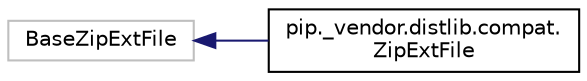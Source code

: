 digraph "Graphical Class Hierarchy"
{
 // LATEX_PDF_SIZE
  edge [fontname="Helvetica",fontsize="10",labelfontname="Helvetica",labelfontsize="10"];
  node [fontname="Helvetica",fontsize="10",shape=record];
  rankdir="LR";
  Node746 [label="BaseZipExtFile",height=0.2,width=0.4,color="grey75", fillcolor="white", style="filled",tooltip=" "];
  Node746 -> Node0 [dir="back",color="midnightblue",fontsize="10",style="solid",fontname="Helvetica"];
  Node0 [label="pip._vendor.distlib.compat.\lZipExtFile",height=0.2,width=0.4,color="black", fillcolor="white", style="filled",URL="$de/d15/classpip_1_1__vendor_1_1distlib_1_1compat_1_1_zip_ext_file.html",tooltip=" "];
}
